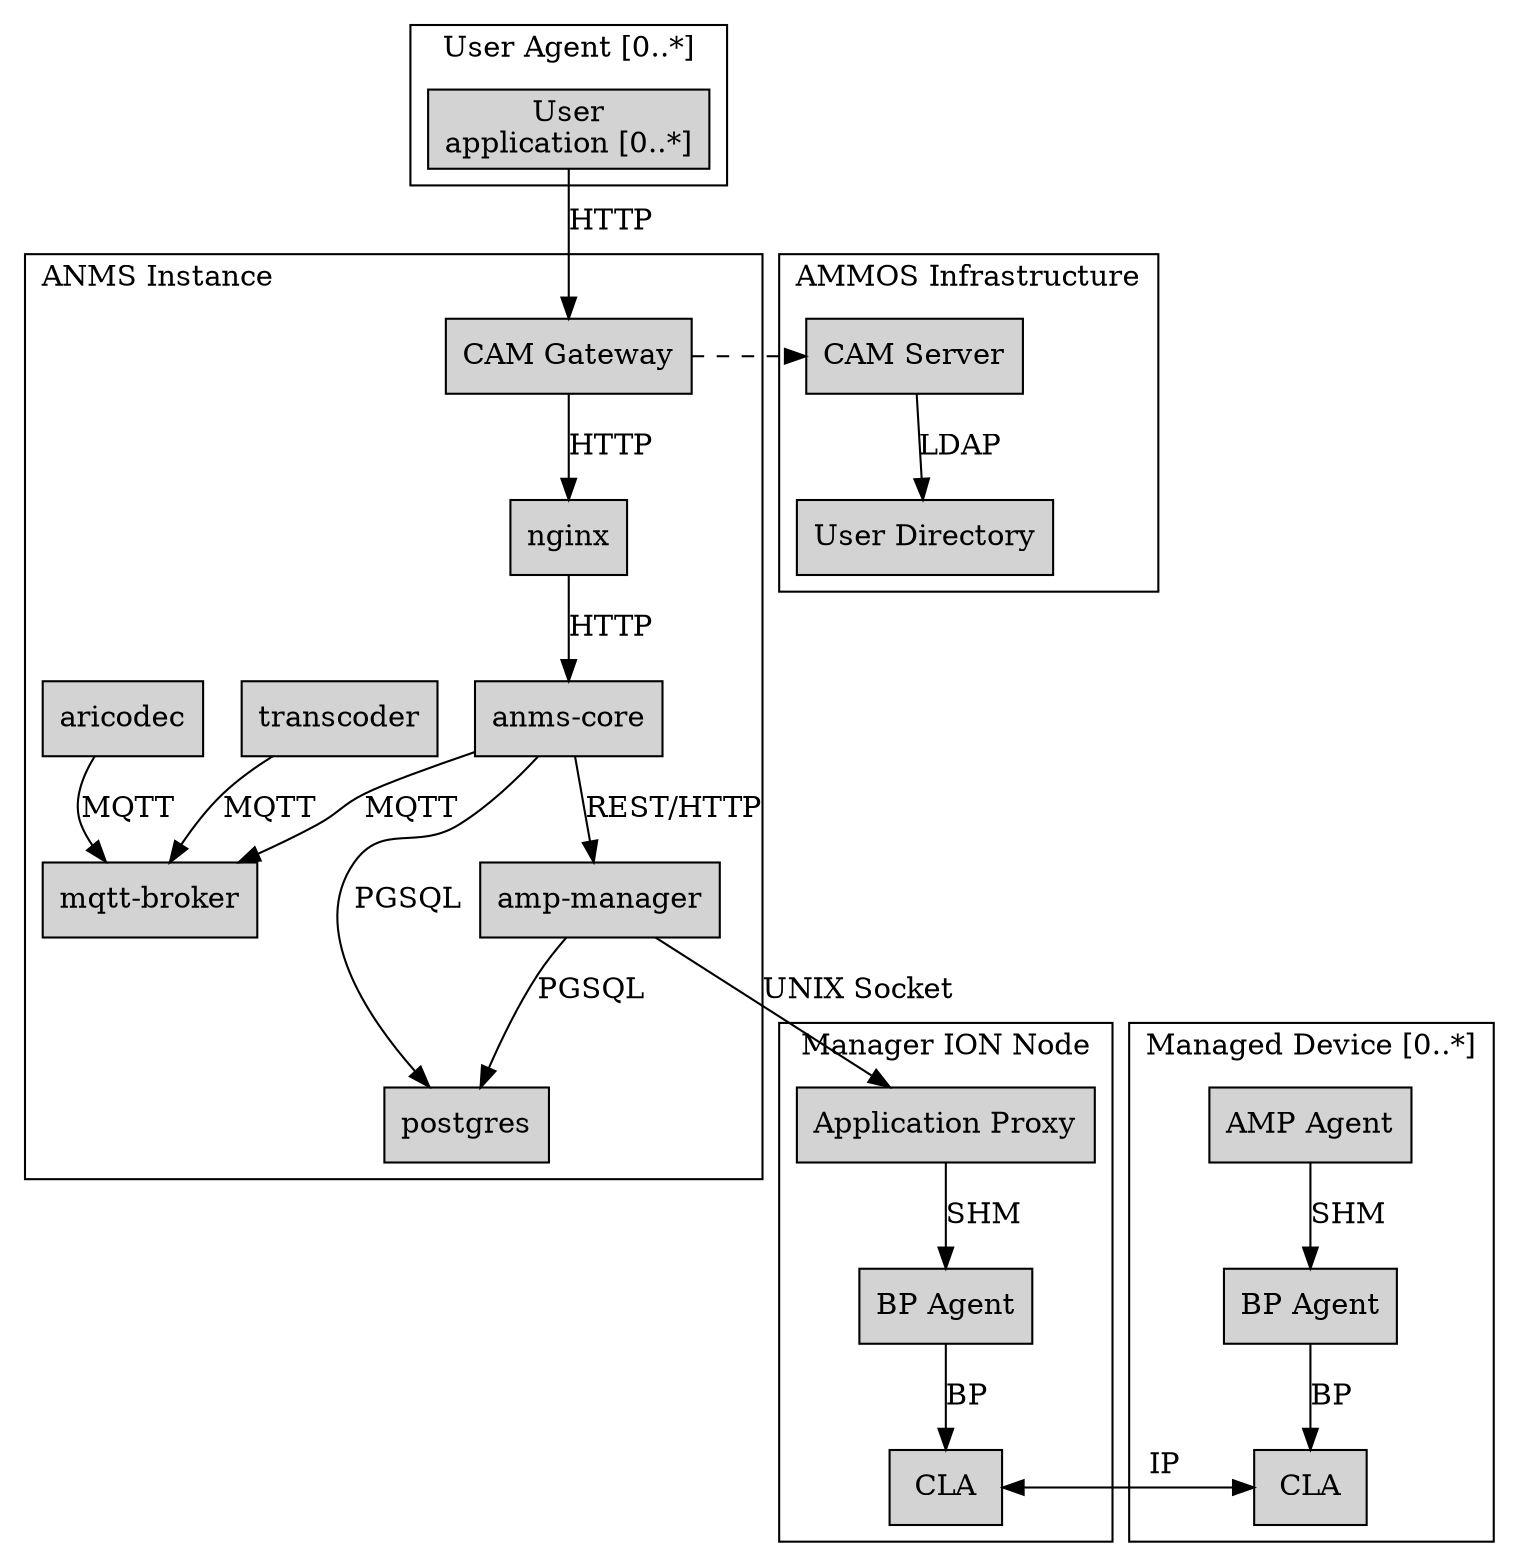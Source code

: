 digraph AMMOS {
  node [shape=box,style=filled];
  newrank=true;

  subgraph cluster_ANMS {
    label="ANMS Instance";
    labeljust=l;

    authnz [label="CAM Gateway" group=main];
    nginx [group=main];
    authnz -> nginx [label="HTTP"];

    anms_core [label="anms-core" group=main];
    transcoder [label="transcoder"];
    aricodec [label="aricodec"];
    mqtt_broker [label="mqtt-broker"];
    amp_manager [label="amp-manager", group=main];

    postgres;

    nginx -> anms_core [label="HTTP"];
    anms_core -> postgres [label="PGSQL"];
    anms_core -> amp_manager [label="REST/HTTP"];
    anms_core -> mqtt_broker [label="MQTT"];
    transcoder -> mqtt_broker [label="MQTT"];
    aricodec -> mqtt_broker [label="MQTT"];

    amp_manager -> postgres [label="PGSQL"];
  }

  subgraph cluster_infra {
    label="AMMOS Infrastructure";

    cam_server [label="CAM Server"];
    ldap_server [label="User Directory"];
    
    cam_server -> ldap_server [label="LDAP"];
  }
  authnz -> cam_server [style=dashed];

  subgraph cluster_user_agent {
    label="User Agent [0..*]";

    proxy [label="User\napplication [0..*]"];
    proxy -> authnz [label="HTTP"];
  }
  
  subgraph cluster_ion {
    label="Manager ION Node";

    app_proxy [label="Application Proxy"];
    bp_manager [label="BP Agent"];
    cla_manager [label="CLA"];
    
    app_proxy -> bp_manager [label="SHM"];
    bp_manager -> cla_manager [label="BP"];
  }
  amp_manager -> app_proxy [label="UNIX Socket"];

  subgraph cluster_agents {
    label="Managed Device [0..*]";

    amp_agent [label="AMP Agent"];
    bp_managed [label="BP Agent"];
    cla_managed [label="CLA"];

    amp_agent -> bp_managed [label="SHM"];
    bp_managed -> cla_managed [label="BP"];
  }
  cla_manager -> cla_managed [label="        IP",dir=both,constraint=false];
  
  { rank = same; authnz; cam_server; }
  { rank = same; app_proxy; amp_agent; }
}
